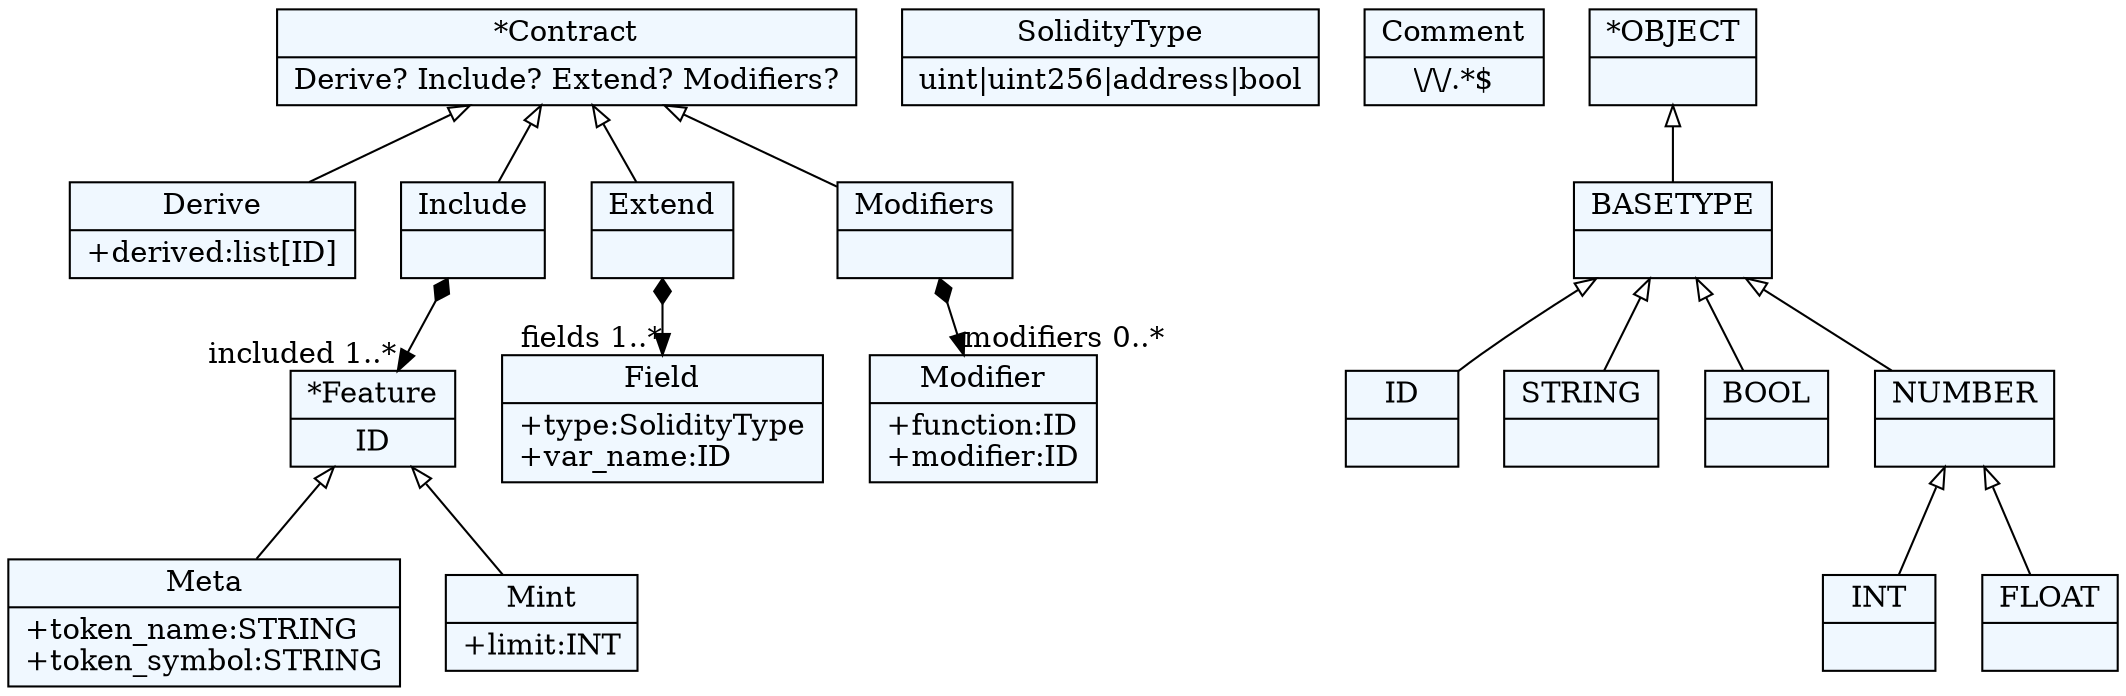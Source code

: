 
    digraph xtext {
    fontname = "Bitstream Vera Sans"
    fontsize = 8
    node[
        shape=record,
        style=filled,
        fillcolor=aliceblue
    ]
    nodesep = 0.3
    edge[dir=black,arrowtail=empty]


18407992[ label="{*Contract|Derive\? Include\? Extend\? Modifiers\?}"]
18407992 -> 18391384 [dir=back]
18407992 -> 16374360 [dir=back]
18407992 -> 16379304 [dir=back]
18407992 -> 18652600 [dir=back]

18391384[ label="{Derive|+derived:list[ID]\l}"]

16374360 -> 18655544[arrowtail=diamond, dir=both, headlabel="included 1..*"]
16374360[ label="{Include|}"]

16379304 -> 18665432[arrowtail=diamond, dir=both, headlabel="fields 1..*"]
16379304[ label="{Extend|}"]

18652600 -> 18657544[arrowtail=diamond, dir=both, headlabel="modifiers 0..*"]
18652600[ label="{Modifiers|}"]

18657544[ label="{Modifier|+function:ID\l+modifier:ID\l}"]

18655544[ label="{*Feature|ID}"]
18655544 -> 16373304 [dir=back]
18655544 -> 16372360 [dir=back]

16372360[ label="{Mint|+limit:INT\l}"]

16373304[ label="{Meta|+token_name:STRING\l+token_symbol:STRING\l}"]

18665432[ label="{Field|+type:SolidityType\l+var_name:ID\l}"]

18671496[ label="{SolidityType|uint\|uint256\|address\|bool}"]

18676440[ label="{Comment|\\/\\/.*$}"]

18388440[ label="{ID|}"]

18393384[ label="{STRING|}"]

18398920[ label="{BOOL|}"]

18404456[ label="{INT|}"]

18409992[ label="{FLOAT|}"]

18415528[ label="{NUMBER|}"]
18415528 -> 18409992 [dir=back]
18415528 -> 18404456 [dir=back]

18421064[ label="{BASETYPE|}"]
18421064 -> 18415528 [dir=back]
18421064 -> 18398920 [dir=back]
18421064 -> 18388440 [dir=back]
18421064 -> 18393384 [dir=back]

18427192[ label="{*OBJECT|}"]
18427192 -> 18421064 [dir=back]


}

